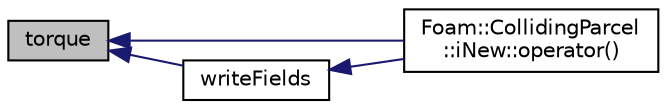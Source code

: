 digraph "torque"
{
  bgcolor="transparent";
  edge [fontname="Helvetica",fontsize="10",labelfontname="Helvetica",labelfontsize="10"];
  node [fontname="Helvetica",fontsize="10",shape=record];
  rankdir="LR";
  Node84 [label="torque",height=0.2,width=0.4,color="black", fillcolor="grey75", style="filled", fontcolor="black"];
  Node84 -> Node85 [dir="back",color="midnightblue",fontsize="10",style="solid",fontname="Helvetica"];
  Node85 [label="Foam::CollidingParcel\l::iNew::operator()",height=0.2,width=0.4,color="black",URL="$a24989.html#a5310d7079372ff5b2c6ce6ad8f213b41"];
  Node84 -> Node86 [dir="back",color="midnightblue",fontsize="10",style="solid",fontname="Helvetica"];
  Node86 [label="writeFields",height=0.2,width=0.4,color="black",URL="$a24981.html#a906eddb9c2a5710c531a5a57276cc18e",tooltip="Write. "];
  Node86 -> Node85 [dir="back",color="midnightblue",fontsize="10",style="solid",fontname="Helvetica"];
}
